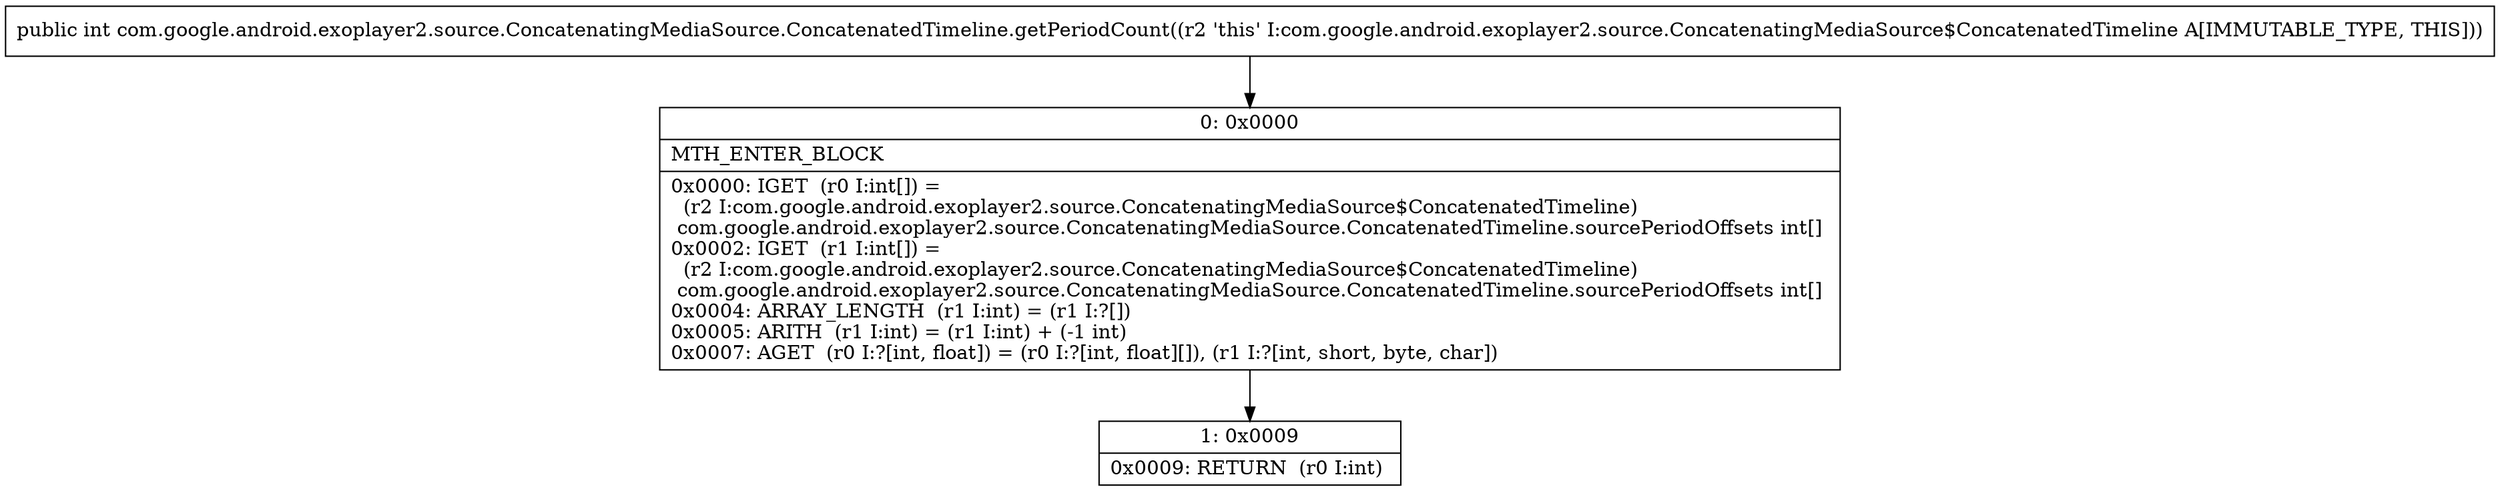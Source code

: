 digraph "CFG forcom.google.android.exoplayer2.source.ConcatenatingMediaSource.ConcatenatedTimeline.getPeriodCount()I" {
Node_0 [shape=record,label="{0\:\ 0x0000|MTH_ENTER_BLOCK\l|0x0000: IGET  (r0 I:int[]) = \l  (r2 I:com.google.android.exoplayer2.source.ConcatenatingMediaSource$ConcatenatedTimeline)\l com.google.android.exoplayer2.source.ConcatenatingMediaSource.ConcatenatedTimeline.sourcePeriodOffsets int[] \l0x0002: IGET  (r1 I:int[]) = \l  (r2 I:com.google.android.exoplayer2.source.ConcatenatingMediaSource$ConcatenatedTimeline)\l com.google.android.exoplayer2.source.ConcatenatingMediaSource.ConcatenatedTimeline.sourcePeriodOffsets int[] \l0x0004: ARRAY_LENGTH  (r1 I:int) = (r1 I:?[]) \l0x0005: ARITH  (r1 I:int) = (r1 I:int) + (\-1 int) \l0x0007: AGET  (r0 I:?[int, float]) = (r0 I:?[int, float][]), (r1 I:?[int, short, byte, char]) \l}"];
Node_1 [shape=record,label="{1\:\ 0x0009|0x0009: RETURN  (r0 I:int) \l}"];
MethodNode[shape=record,label="{public int com.google.android.exoplayer2.source.ConcatenatingMediaSource.ConcatenatedTimeline.getPeriodCount((r2 'this' I:com.google.android.exoplayer2.source.ConcatenatingMediaSource$ConcatenatedTimeline A[IMMUTABLE_TYPE, THIS])) }"];
MethodNode -> Node_0;
Node_0 -> Node_1;
}

